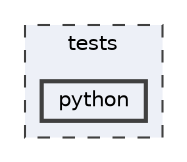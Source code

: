 digraph "/Users/yjack/GitHub/SimEvo/tests/python"
{
 // LATEX_PDF_SIZE
  bgcolor="transparent";
  edge [fontname=Helvetica,fontsize=10,labelfontname=Helvetica,labelfontsize=10];
  node [fontname=Helvetica,fontsize=10,shape=box,height=0.2,width=0.4];
  compound=true
  subgraph clusterdir_59425e443f801f1f2fd8bbe4959a3ccf {
    graph [ bgcolor="#edf0f7", pencolor="grey25", label="tests", fontname=Helvetica,fontsize=10 style="filled,dashed", URL="dir_59425e443f801f1f2fd8bbe4959a3ccf.html",tooltip=""]
  dir_437fd2a276c9169efab66c87105d9146 [label="python", fillcolor="#edf0f7", color="grey25", style="filled,bold", URL="dir_437fd2a276c9169efab66c87105d9146.html",tooltip=""];
  }
}
